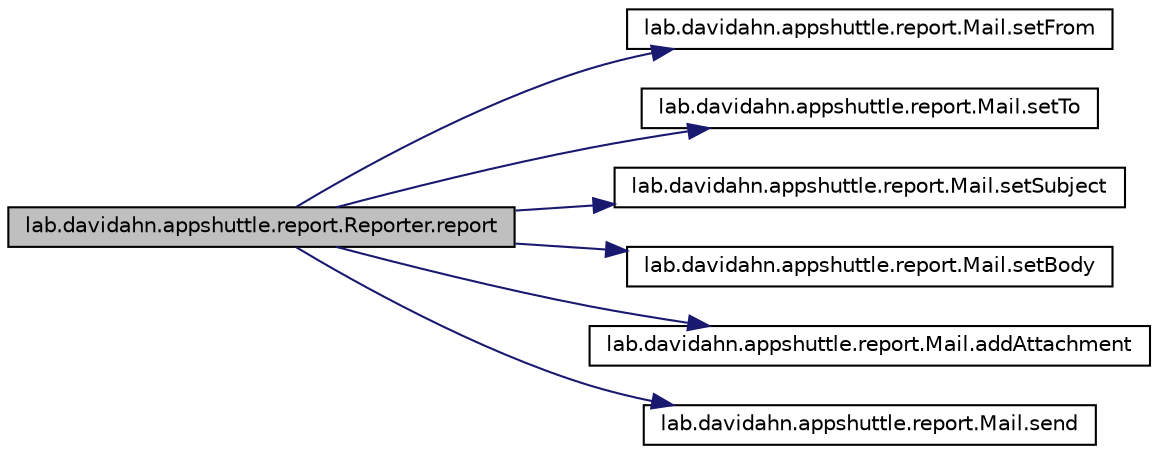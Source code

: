 digraph G
{
 // INTERACTIVE_SVG=YES
  edge [fontname="Helvetica",fontsize="10",labelfontname="Helvetica",labelfontsize="10"];
  node [fontname="Helvetica",fontsize="10",shape=record];
  rankdir="LR";
  Node1 [label="lab.davidahn.appshuttle.report.Reporter.report",height=0.2,width=0.4,color="black", fillcolor="grey75", style="filled" fontcolor="black"];
  Node1 -> Node2 [color="midnightblue",fontsize="10",style="solid"];
  Node2 [label="lab.davidahn.appshuttle.report.Mail.setFrom",height=0.2,width=0.4,color="black", fillcolor="white", style="filled",URL="$classlab_1_1davidahn_1_1appshuttle_1_1report_1_1_mail.html#af8a8c06d1b6ae2ab0504e88208ee0df4"];
  Node1 -> Node3 [color="midnightblue",fontsize="10",style="solid"];
  Node3 [label="lab.davidahn.appshuttle.report.Mail.setTo",height=0.2,width=0.4,color="black", fillcolor="white", style="filled",URL="$classlab_1_1davidahn_1_1appshuttle_1_1report_1_1_mail.html#a32264cbd4afe2390d5f40ef662df2651"];
  Node1 -> Node4 [color="midnightblue",fontsize="10",style="solid"];
  Node4 [label="lab.davidahn.appshuttle.report.Mail.setSubject",height=0.2,width=0.4,color="black", fillcolor="white", style="filled",URL="$classlab_1_1davidahn_1_1appshuttle_1_1report_1_1_mail.html#ab86b34ab79030d324e02b1d0bd8ccdb4"];
  Node1 -> Node5 [color="midnightblue",fontsize="10",style="solid"];
  Node5 [label="lab.davidahn.appshuttle.report.Mail.setBody",height=0.2,width=0.4,color="black", fillcolor="white", style="filled",URL="$classlab_1_1davidahn_1_1appshuttle_1_1report_1_1_mail.html#ab58a73149780c5853723f8e967b586dc"];
  Node1 -> Node6 [color="midnightblue",fontsize="10",style="solid"];
  Node6 [label="lab.davidahn.appshuttle.report.Mail.addAttachment",height=0.2,width=0.4,color="black", fillcolor="white", style="filled",URL="$classlab_1_1davidahn_1_1appshuttle_1_1report_1_1_mail.html#adaf7e1a2cf5f5e87c33949837ab8e116"];
  Node1 -> Node7 [color="midnightblue",fontsize="10",style="solid"];
  Node7 [label="lab.davidahn.appshuttle.report.Mail.send",height=0.2,width=0.4,color="black", fillcolor="white", style="filled",URL="$classlab_1_1davidahn_1_1appshuttle_1_1report_1_1_mail.html#af42ae99b52d0752da5bd35e4d7fb1226"];
}
